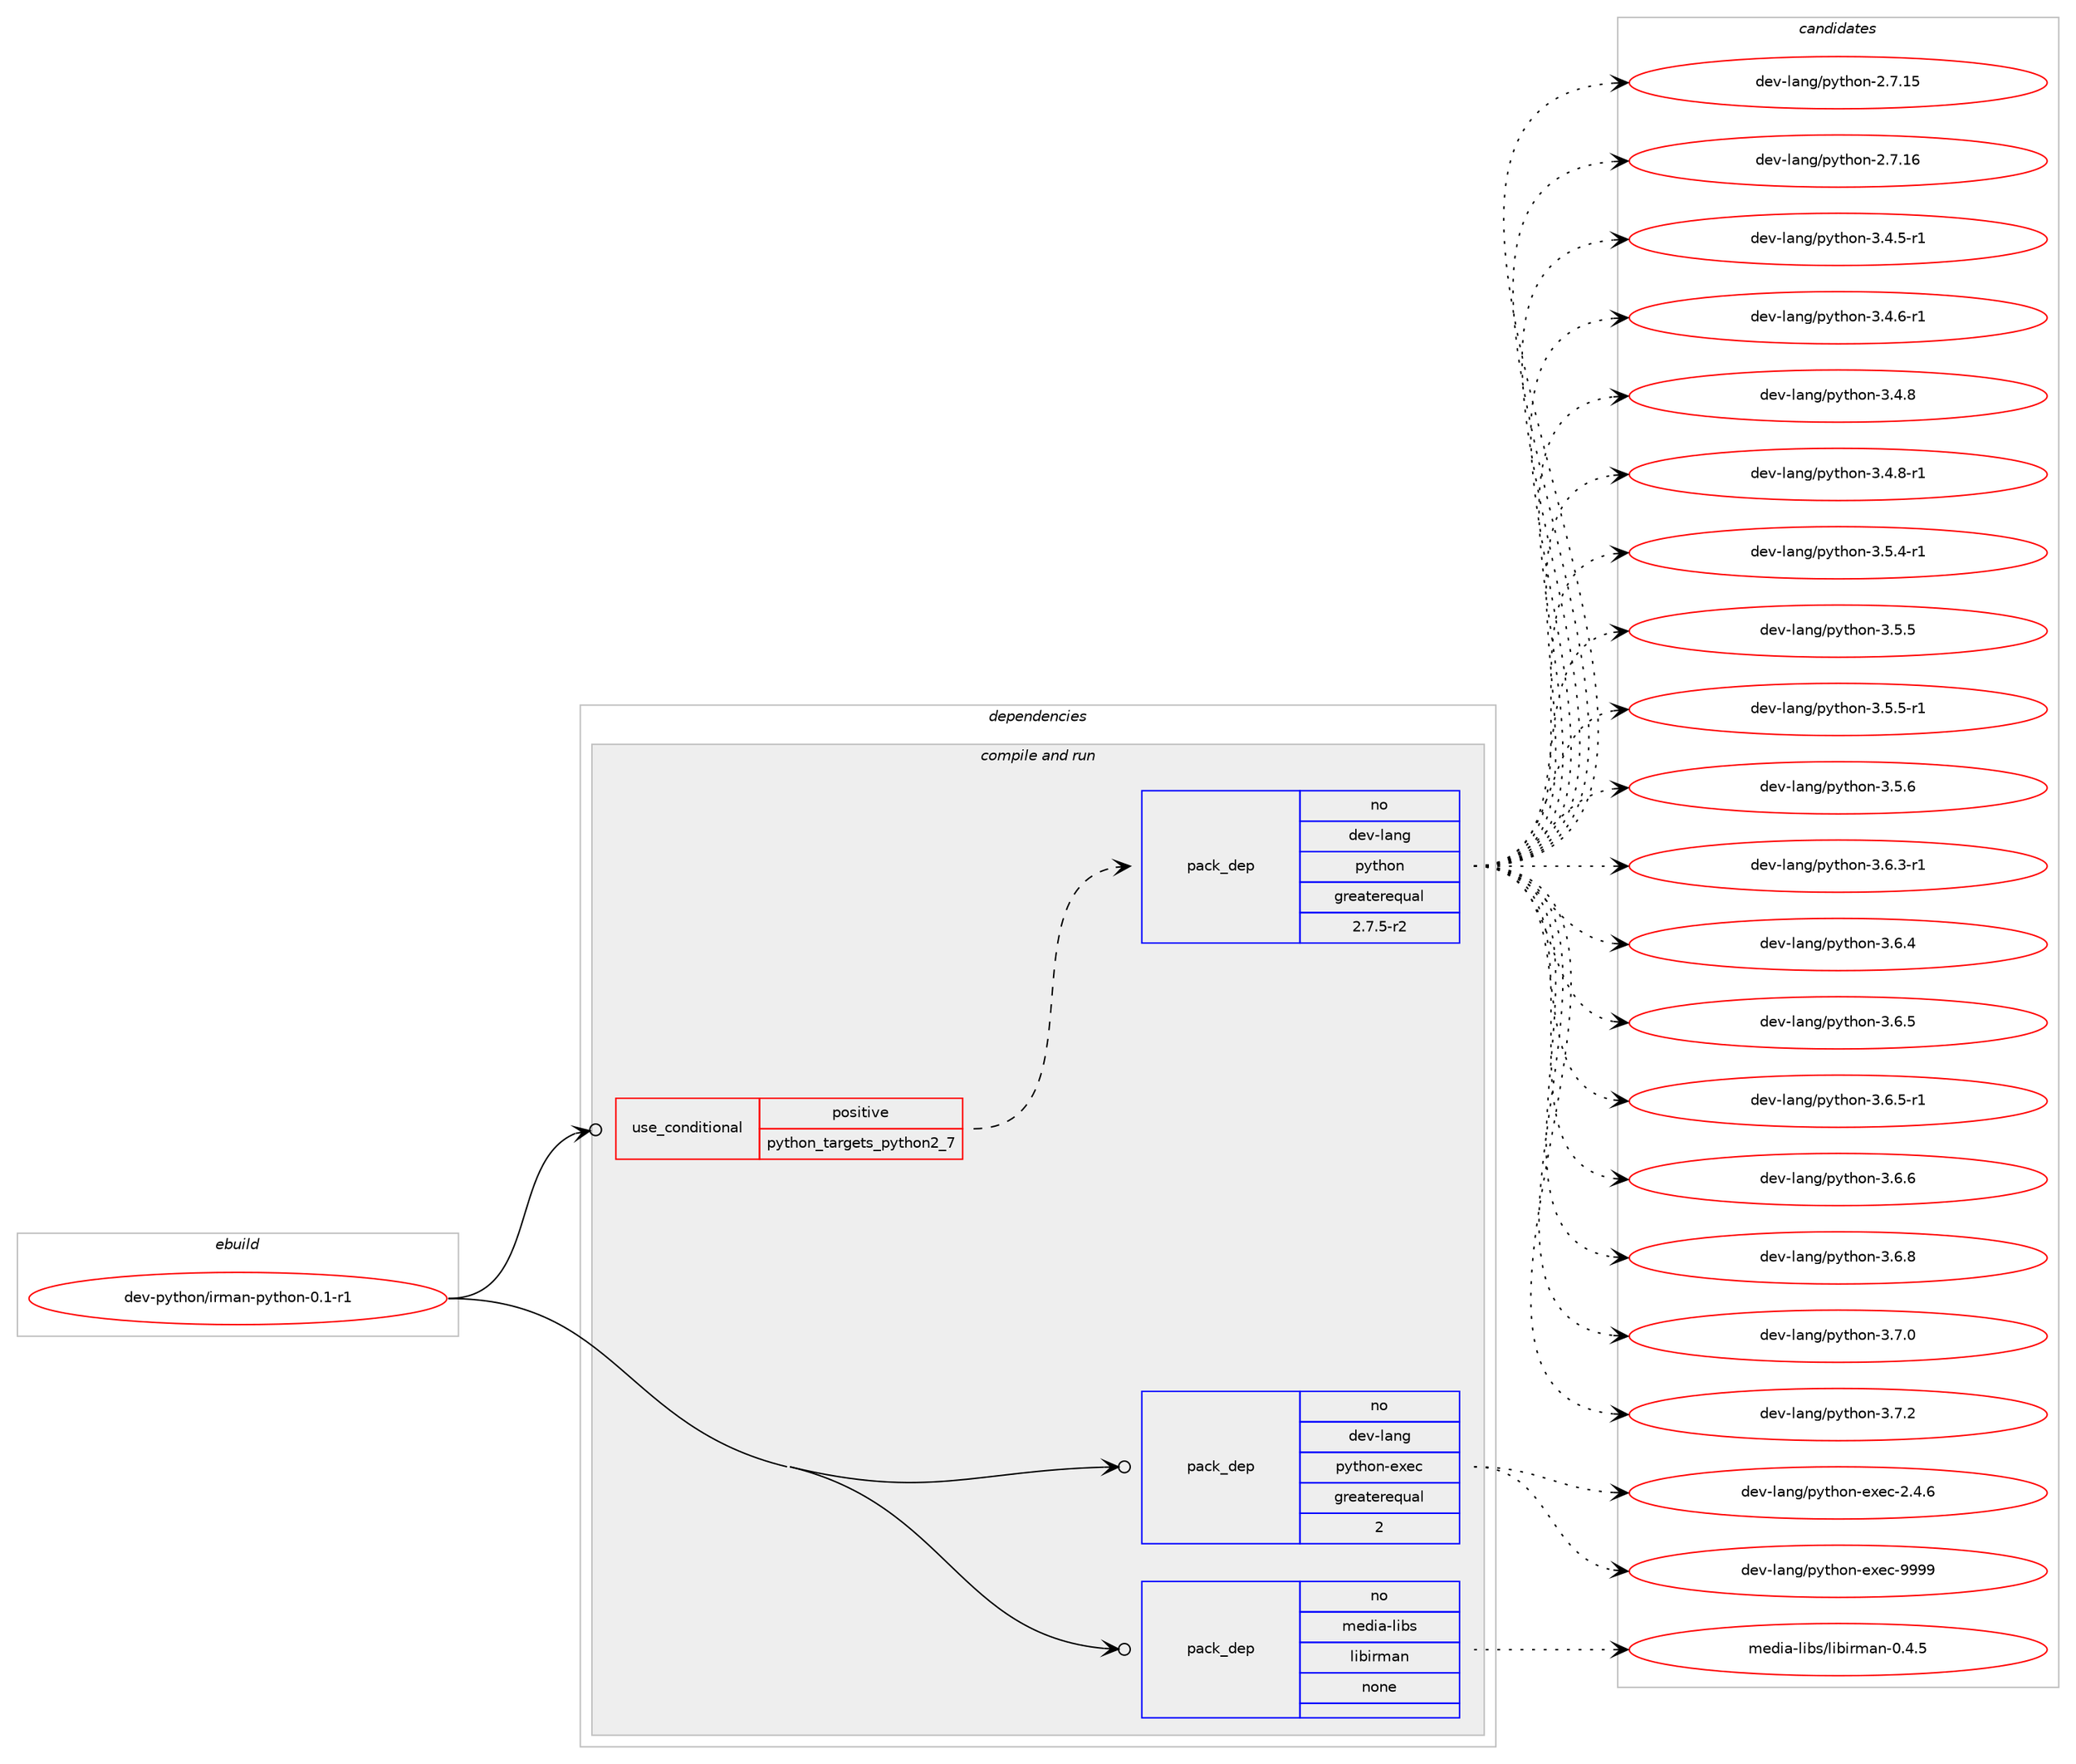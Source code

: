 digraph prolog {

# *************
# Graph options
# *************

newrank=true;
concentrate=true;
compound=true;
graph [rankdir=LR,fontname=Helvetica,fontsize=10,ranksep=1.5];#, ranksep=2.5, nodesep=0.2];
edge  [arrowhead=vee];
node  [fontname=Helvetica,fontsize=10];

# **********
# The ebuild
# **********

subgraph cluster_leftcol {
color=gray;
rank=same;
label=<<i>ebuild</i>>;
id [label="dev-python/irman-python-0.1-r1", color=red, width=4, href="../dev-python/irman-python-0.1-r1.svg"];
}

# ****************
# The dependencies
# ****************

subgraph cluster_midcol {
color=gray;
label=<<i>dependencies</i>>;
subgraph cluster_compile {
fillcolor="#eeeeee";
style=filled;
label=<<i>compile</i>>;
}
subgraph cluster_compileandrun {
fillcolor="#eeeeee";
style=filled;
label=<<i>compile and run</i>>;
subgraph cond376002 {
dependency1414512 [label=<<TABLE BORDER="0" CELLBORDER="1" CELLSPACING="0" CELLPADDING="4"><TR><TD ROWSPAN="3" CELLPADDING="10">use_conditional</TD></TR><TR><TD>positive</TD></TR><TR><TD>python_targets_python2_7</TD></TR></TABLE>>, shape=none, color=red];
subgraph pack1015241 {
dependency1414513 [label=<<TABLE BORDER="0" CELLBORDER="1" CELLSPACING="0" CELLPADDING="4" WIDTH="220"><TR><TD ROWSPAN="6" CELLPADDING="30">pack_dep</TD></TR><TR><TD WIDTH="110">no</TD></TR><TR><TD>dev-lang</TD></TR><TR><TD>python</TD></TR><TR><TD>greaterequal</TD></TR><TR><TD>2.7.5-r2</TD></TR></TABLE>>, shape=none, color=blue];
}
dependency1414512:e -> dependency1414513:w [weight=20,style="dashed",arrowhead="vee"];
}
id:e -> dependency1414512:w [weight=20,style="solid",arrowhead="odotvee"];
subgraph pack1015242 {
dependency1414514 [label=<<TABLE BORDER="0" CELLBORDER="1" CELLSPACING="0" CELLPADDING="4" WIDTH="220"><TR><TD ROWSPAN="6" CELLPADDING="30">pack_dep</TD></TR><TR><TD WIDTH="110">no</TD></TR><TR><TD>dev-lang</TD></TR><TR><TD>python-exec</TD></TR><TR><TD>greaterequal</TD></TR><TR><TD>2</TD></TR></TABLE>>, shape=none, color=blue];
}
id:e -> dependency1414514:w [weight=20,style="solid",arrowhead="odotvee"];
subgraph pack1015243 {
dependency1414515 [label=<<TABLE BORDER="0" CELLBORDER="1" CELLSPACING="0" CELLPADDING="4" WIDTH="220"><TR><TD ROWSPAN="6" CELLPADDING="30">pack_dep</TD></TR><TR><TD WIDTH="110">no</TD></TR><TR><TD>media-libs</TD></TR><TR><TD>libirman</TD></TR><TR><TD>none</TD></TR><TR><TD></TD></TR></TABLE>>, shape=none, color=blue];
}
id:e -> dependency1414515:w [weight=20,style="solid",arrowhead="odotvee"];
}
subgraph cluster_run {
fillcolor="#eeeeee";
style=filled;
label=<<i>run</i>>;
}
}

# **************
# The candidates
# **************

subgraph cluster_choices {
rank=same;
color=gray;
label=<<i>candidates</i>>;

subgraph choice1015241 {
color=black;
nodesep=1;
choice10010111845108971101034711212111610411111045504655464953 [label="dev-lang/python-2.7.15", color=red, width=4,href="../dev-lang/python-2.7.15.svg"];
choice10010111845108971101034711212111610411111045504655464954 [label="dev-lang/python-2.7.16", color=red, width=4,href="../dev-lang/python-2.7.16.svg"];
choice1001011184510897110103471121211161041111104551465246534511449 [label="dev-lang/python-3.4.5-r1", color=red, width=4,href="../dev-lang/python-3.4.5-r1.svg"];
choice1001011184510897110103471121211161041111104551465246544511449 [label="dev-lang/python-3.4.6-r1", color=red, width=4,href="../dev-lang/python-3.4.6-r1.svg"];
choice100101118451089711010347112121116104111110455146524656 [label="dev-lang/python-3.4.8", color=red, width=4,href="../dev-lang/python-3.4.8.svg"];
choice1001011184510897110103471121211161041111104551465246564511449 [label="dev-lang/python-3.4.8-r1", color=red, width=4,href="../dev-lang/python-3.4.8-r1.svg"];
choice1001011184510897110103471121211161041111104551465346524511449 [label="dev-lang/python-3.5.4-r1", color=red, width=4,href="../dev-lang/python-3.5.4-r1.svg"];
choice100101118451089711010347112121116104111110455146534653 [label="dev-lang/python-3.5.5", color=red, width=4,href="../dev-lang/python-3.5.5.svg"];
choice1001011184510897110103471121211161041111104551465346534511449 [label="dev-lang/python-3.5.5-r1", color=red, width=4,href="../dev-lang/python-3.5.5-r1.svg"];
choice100101118451089711010347112121116104111110455146534654 [label="dev-lang/python-3.5.6", color=red, width=4,href="../dev-lang/python-3.5.6.svg"];
choice1001011184510897110103471121211161041111104551465446514511449 [label="dev-lang/python-3.6.3-r1", color=red, width=4,href="../dev-lang/python-3.6.3-r1.svg"];
choice100101118451089711010347112121116104111110455146544652 [label="dev-lang/python-3.6.4", color=red, width=4,href="../dev-lang/python-3.6.4.svg"];
choice100101118451089711010347112121116104111110455146544653 [label="dev-lang/python-3.6.5", color=red, width=4,href="../dev-lang/python-3.6.5.svg"];
choice1001011184510897110103471121211161041111104551465446534511449 [label="dev-lang/python-3.6.5-r1", color=red, width=4,href="../dev-lang/python-3.6.5-r1.svg"];
choice100101118451089711010347112121116104111110455146544654 [label="dev-lang/python-3.6.6", color=red, width=4,href="../dev-lang/python-3.6.6.svg"];
choice100101118451089711010347112121116104111110455146544656 [label="dev-lang/python-3.6.8", color=red, width=4,href="../dev-lang/python-3.6.8.svg"];
choice100101118451089711010347112121116104111110455146554648 [label="dev-lang/python-3.7.0", color=red, width=4,href="../dev-lang/python-3.7.0.svg"];
choice100101118451089711010347112121116104111110455146554650 [label="dev-lang/python-3.7.2", color=red, width=4,href="../dev-lang/python-3.7.2.svg"];
dependency1414513:e -> choice10010111845108971101034711212111610411111045504655464953:w [style=dotted,weight="100"];
dependency1414513:e -> choice10010111845108971101034711212111610411111045504655464954:w [style=dotted,weight="100"];
dependency1414513:e -> choice1001011184510897110103471121211161041111104551465246534511449:w [style=dotted,weight="100"];
dependency1414513:e -> choice1001011184510897110103471121211161041111104551465246544511449:w [style=dotted,weight="100"];
dependency1414513:e -> choice100101118451089711010347112121116104111110455146524656:w [style=dotted,weight="100"];
dependency1414513:e -> choice1001011184510897110103471121211161041111104551465246564511449:w [style=dotted,weight="100"];
dependency1414513:e -> choice1001011184510897110103471121211161041111104551465346524511449:w [style=dotted,weight="100"];
dependency1414513:e -> choice100101118451089711010347112121116104111110455146534653:w [style=dotted,weight="100"];
dependency1414513:e -> choice1001011184510897110103471121211161041111104551465346534511449:w [style=dotted,weight="100"];
dependency1414513:e -> choice100101118451089711010347112121116104111110455146534654:w [style=dotted,weight="100"];
dependency1414513:e -> choice1001011184510897110103471121211161041111104551465446514511449:w [style=dotted,weight="100"];
dependency1414513:e -> choice100101118451089711010347112121116104111110455146544652:w [style=dotted,weight="100"];
dependency1414513:e -> choice100101118451089711010347112121116104111110455146544653:w [style=dotted,weight="100"];
dependency1414513:e -> choice1001011184510897110103471121211161041111104551465446534511449:w [style=dotted,weight="100"];
dependency1414513:e -> choice100101118451089711010347112121116104111110455146544654:w [style=dotted,weight="100"];
dependency1414513:e -> choice100101118451089711010347112121116104111110455146544656:w [style=dotted,weight="100"];
dependency1414513:e -> choice100101118451089711010347112121116104111110455146554648:w [style=dotted,weight="100"];
dependency1414513:e -> choice100101118451089711010347112121116104111110455146554650:w [style=dotted,weight="100"];
}
subgraph choice1015242 {
color=black;
nodesep=1;
choice1001011184510897110103471121211161041111104510112010199455046524654 [label="dev-lang/python-exec-2.4.6", color=red, width=4,href="../dev-lang/python-exec-2.4.6.svg"];
choice10010111845108971101034711212111610411111045101120101994557575757 [label="dev-lang/python-exec-9999", color=red, width=4,href="../dev-lang/python-exec-9999.svg"];
dependency1414514:e -> choice1001011184510897110103471121211161041111104510112010199455046524654:w [style=dotted,weight="100"];
dependency1414514:e -> choice10010111845108971101034711212111610411111045101120101994557575757:w [style=dotted,weight="100"];
}
subgraph choice1015243 {
color=black;
nodesep=1;
choice109101100105974510810598115471081059810511410997110454846524653 [label="media-libs/libirman-0.4.5", color=red, width=4,href="../media-libs/libirman-0.4.5.svg"];
dependency1414515:e -> choice109101100105974510810598115471081059810511410997110454846524653:w [style=dotted,weight="100"];
}
}

}

